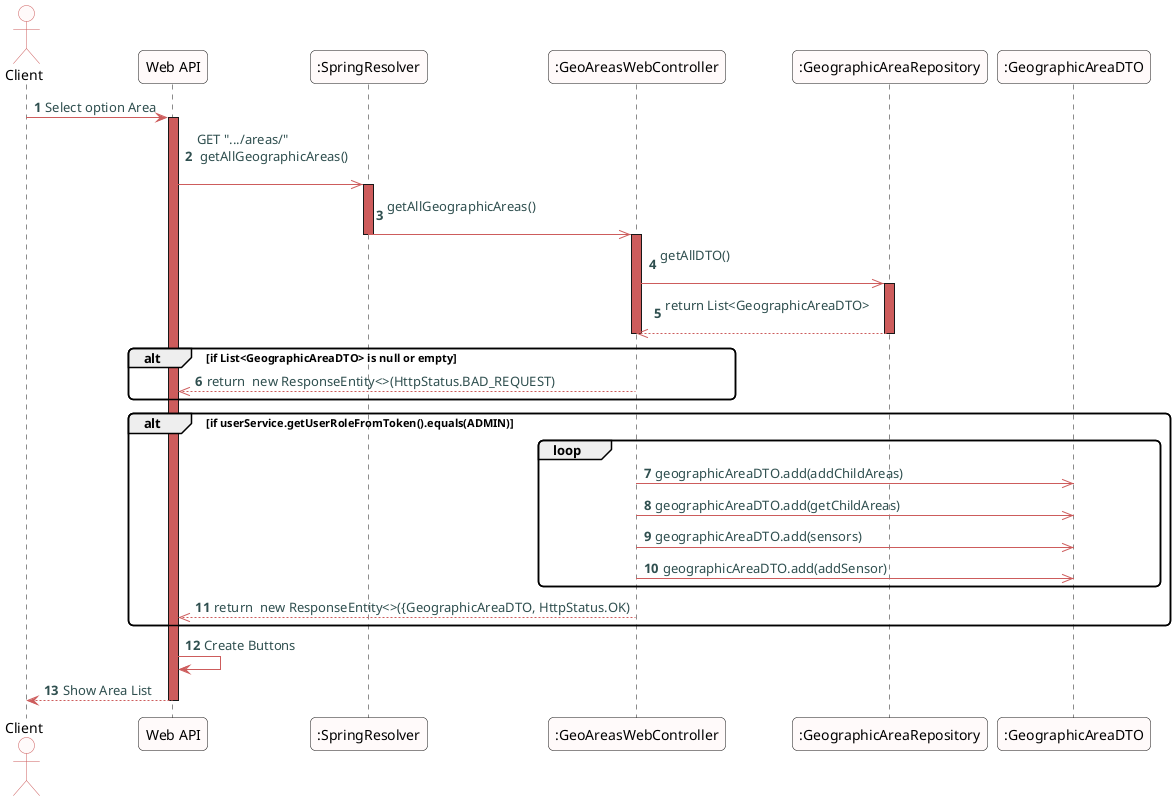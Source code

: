 @startuml
skinparam titleBorderRoundCorner 10
skinparam titleBorderThickness 3
skinparam titleBorderColor indianred
skinparam titleBackgroundColor snow
skinparam FontName quicksand

skinparam actor {
  BorderColor indianred
  backgroundColor Snow
  }

skinparam sequence {
  LifeLineBackgroundColor indianred
  ParticipantBackgroundColor snow
}

skinparam roundcorner 10

skinparam component {
  arrowThickness 1
  ArrowFontName Verdana
  ArrowColor indianred
  ArrowFontColor darkslategrey
}


autonumber

actor "Client"

"Client" -> "Web API": Select option Area

activate "Web API"
"Web API" ->> ":SpringResolver":  GET ".../areas/" \n getAllGeographicAreas() \n
activate ":SpringResolver"
":SpringResolver" ->> ":GeoAreasWebController": getAllGeographicAreas() \n
deactivate ":SpringResolver"
activate ":GeoAreasWebController"
":GeoAreasWebController" ->> ":GeographicAreaRepository": getAllDTO() \n
activate ":GeographicAreaRepository"
":GeographicAreaRepository" -->> ":GeoAreasWebController":  return List<GeographicAreaDTO> \n
deactivate ":GeographicAreaRepository"
deactivate ":GeoAreasWebController"
alt if List<GeographicAreaDTO> is null or empty
":GeoAreasWebController" -->> "Web API": return  new ResponseEntity<>(HttpStatus.BAD_REQUEST)
end


alt if userService.getUserRoleFromToken().equals(ADMIN)
loop

":GeoAreasWebController" ->> ":GeographicAreaDTO": geographicAreaDTO.add(addChildAreas)
":GeoAreasWebController" ->> ":GeographicAreaDTO": geographicAreaDTO.add(getChildAreas)
":GeoAreasWebController" ->> ":GeographicAreaDTO": geographicAreaDTO.add(sensors)
":GeoAreasWebController" ->> ":GeographicAreaDTO": geographicAreaDTO.add(addSensor)
end
":GeoAreasWebController" -->> "Web API": return  new ResponseEntity<>({GeographicAreaDTO, HttpStatus.OK)
end
"Web API" -> "Web API": Create Buttons
"Web API" --> "Client": Show Area List
deactivate "Web API"

@enduml